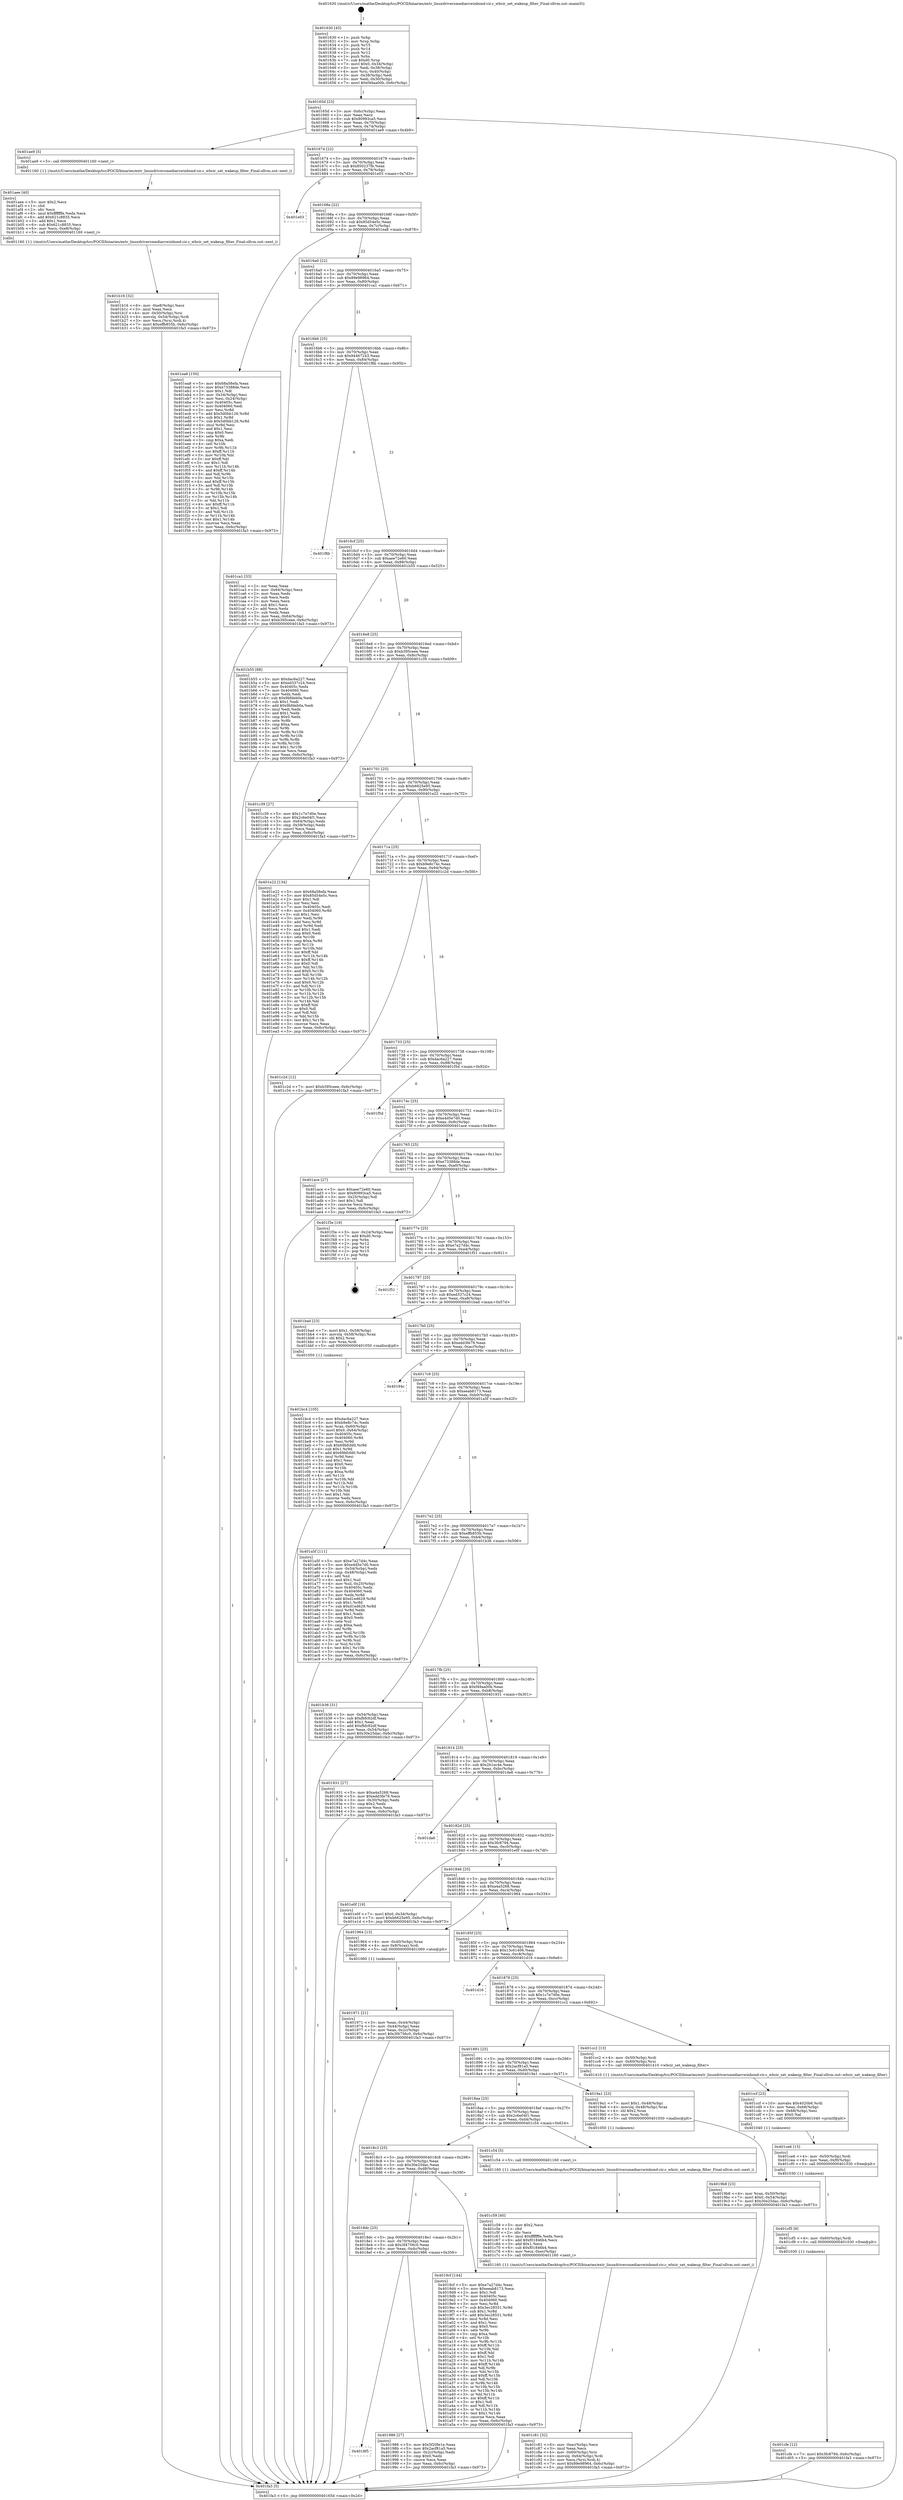 digraph "0x401630" {
  label = "0x401630 (/mnt/c/Users/mathe/Desktop/tcc/POCII/binaries/extr_linuxdriversmediarcwinbond-cir.c_wbcir_set_wakeup_filter_Final-ollvm.out::main(0))"
  labelloc = "t"
  node[shape=record]

  Entry [label="",width=0.3,height=0.3,shape=circle,fillcolor=black,style=filled]
  "0x40165d" [label="{
     0x40165d [23]\l
     | [instrs]\l
     &nbsp;&nbsp;0x40165d \<+3\>: mov -0x6c(%rbp),%eax\l
     &nbsp;&nbsp;0x401660 \<+2\>: mov %eax,%ecx\l
     &nbsp;&nbsp;0x401662 \<+6\>: sub $0x80993ca5,%ecx\l
     &nbsp;&nbsp;0x401668 \<+3\>: mov %eax,-0x70(%rbp)\l
     &nbsp;&nbsp;0x40166b \<+3\>: mov %ecx,-0x74(%rbp)\l
     &nbsp;&nbsp;0x40166e \<+6\>: je 0000000000401ae9 \<main+0x4b9\>\l
  }"]
  "0x401ae9" [label="{
     0x401ae9 [5]\l
     | [instrs]\l
     &nbsp;&nbsp;0x401ae9 \<+5\>: call 0000000000401160 \<next_i\>\l
     | [calls]\l
     &nbsp;&nbsp;0x401160 \{1\} (/mnt/c/Users/mathe/Desktop/tcc/POCII/binaries/extr_linuxdriversmediarcwinbond-cir.c_wbcir_set_wakeup_filter_Final-ollvm.out::next_i)\l
  }"]
  "0x401674" [label="{
     0x401674 [22]\l
     | [instrs]\l
     &nbsp;&nbsp;0x401674 \<+5\>: jmp 0000000000401679 \<main+0x49\>\l
     &nbsp;&nbsp;0x401679 \<+3\>: mov -0x70(%rbp),%eax\l
     &nbsp;&nbsp;0x40167c \<+5\>: sub $0x850237fb,%eax\l
     &nbsp;&nbsp;0x401681 \<+3\>: mov %eax,-0x78(%rbp)\l
     &nbsp;&nbsp;0x401684 \<+6\>: je 0000000000401e03 \<main+0x7d3\>\l
  }"]
  Exit [label="",width=0.3,height=0.3,shape=circle,fillcolor=black,style=filled,peripheries=2]
  "0x401e03" [label="{
     0x401e03\l
  }", style=dashed]
  "0x40168a" [label="{
     0x40168a [22]\l
     | [instrs]\l
     &nbsp;&nbsp;0x40168a \<+5\>: jmp 000000000040168f \<main+0x5f\>\l
     &nbsp;&nbsp;0x40168f \<+3\>: mov -0x70(%rbp),%eax\l
     &nbsp;&nbsp;0x401692 \<+5\>: sub $0x85d54e5c,%eax\l
     &nbsp;&nbsp;0x401697 \<+3\>: mov %eax,-0x7c(%rbp)\l
     &nbsp;&nbsp;0x40169a \<+6\>: je 0000000000401ea8 \<main+0x878\>\l
  }"]
  "0x401cfe" [label="{
     0x401cfe [12]\l
     | [instrs]\l
     &nbsp;&nbsp;0x401cfe \<+7\>: movl $0x3fc8794,-0x6c(%rbp)\l
     &nbsp;&nbsp;0x401d05 \<+5\>: jmp 0000000000401fa3 \<main+0x973\>\l
  }"]
  "0x401ea8" [label="{
     0x401ea8 [150]\l
     | [instrs]\l
     &nbsp;&nbsp;0x401ea8 \<+5\>: mov $0x68a58efa,%eax\l
     &nbsp;&nbsp;0x401ead \<+5\>: mov $0xe73388de,%ecx\l
     &nbsp;&nbsp;0x401eb2 \<+2\>: mov $0x1,%dl\l
     &nbsp;&nbsp;0x401eb4 \<+3\>: mov -0x34(%rbp),%esi\l
     &nbsp;&nbsp;0x401eb7 \<+3\>: mov %esi,-0x24(%rbp)\l
     &nbsp;&nbsp;0x401eba \<+7\>: mov 0x40405c,%esi\l
     &nbsp;&nbsp;0x401ec1 \<+7\>: mov 0x404060,%edi\l
     &nbsp;&nbsp;0x401ec8 \<+3\>: mov %esi,%r8d\l
     &nbsp;&nbsp;0x401ecb \<+7\>: add $0x5d0bb126,%r8d\l
     &nbsp;&nbsp;0x401ed2 \<+4\>: sub $0x1,%r8d\l
     &nbsp;&nbsp;0x401ed6 \<+7\>: sub $0x5d0bb126,%r8d\l
     &nbsp;&nbsp;0x401edd \<+4\>: imul %r8d,%esi\l
     &nbsp;&nbsp;0x401ee1 \<+3\>: and $0x1,%esi\l
     &nbsp;&nbsp;0x401ee4 \<+3\>: cmp $0x0,%esi\l
     &nbsp;&nbsp;0x401ee7 \<+4\>: sete %r9b\l
     &nbsp;&nbsp;0x401eeb \<+3\>: cmp $0xa,%edi\l
     &nbsp;&nbsp;0x401eee \<+4\>: setl %r10b\l
     &nbsp;&nbsp;0x401ef2 \<+3\>: mov %r9b,%r11b\l
     &nbsp;&nbsp;0x401ef5 \<+4\>: xor $0xff,%r11b\l
     &nbsp;&nbsp;0x401ef9 \<+3\>: mov %r10b,%bl\l
     &nbsp;&nbsp;0x401efc \<+3\>: xor $0xff,%bl\l
     &nbsp;&nbsp;0x401eff \<+3\>: xor $0x1,%dl\l
     &nbsp;&nbsp;0x401f02 \<+3\>: mov %r11b,%r14b\l
     &nbsp;&nbsp;0x401f05 \<+4\>: and $0xff,%r14b\l
     &nbsp;&nbsp;0x401f09 \<+3\>: and %dl,%r9b\l
     &nbsp;&nbsp;0x401f0c \<+3\>: mov %bl,%r15b\l
     &nbsp;&nbsp;0x401f0f \<+4\>: and $0xff,%r15b\l
     &nbsp;&nbsp;0x401f13 \<+3\>: and %dl,%r10b\l
     &nbsp;&nbsp;0x401f16 \<+3\>: or %r9b,%r14b\l
     &nbsp;&nbsp;0x401f19 \<+3\>: or %r10b,%r15b\l
     &nbsp;&nbsp;0x401f1c \<+3\>: xor %r15b,%r14b\l
     &nbsp;&nbsp;0x401f1f \<+3\>: or %bl,%r11b\l
     &nbsp;&nbsp;0x401f22 \<+4\>: xor $0xff,%r11b\l
     &nbsp;&nbsp;0x401f26 \<+3\>: or $0x1,%dl\l
     &nbsp;&nbsp;0x401f29 \<+3\>: and %dl,%r11b\l
     &nbsp;&nbsp;0x401f2c \<+3\>: or %r11b,%r14b\l
     &nbsp;&nbsp;0x401f2f \<+4\>: test $0x1,%r14b\l
     &nbsp;&nbsp;0x401f33 \<+3\>: cmovne %ecx,%eax\l
     &nbsp;&nbsp;0x401f36 \<+3\>: mov %eax,-0x6c(%rbp)\l
     &nbsp;&nbsp;0x401f39 \<+5\>: jmp 0000000000401fa3 \<main+0x973\>\l
  }"]
  "0x4016a0" [label="{
     0x4016a0 [22]\l
     | [instrs]\l
     &nbsp;&nbsp;0x4016a0 \<+5\>: jmp 00000000004016a5 \<main+0x75\>\l
     &nbsp;&nbsp;0x4016a5 \<+3\>: mov -0x70(%rbp),%eax\l
     &nbsp;&nbsp;0x4016a8 \<+5\>: sub $0x89e98964,%eax\l
     &nbsp;&nbsp;0x4016ad \<+3\>: mov %eax,-0x80(%rbp)\l
     &nbsp;&nbsp;0x4016b0 \<+6\>: je 0000000000401ca1 \<main+0x671\>\l
  }"]
  "0x401cf5" [label="{
     0x401cf5 [9]\l
     | [instrs]\l
     &nbsp;&nbsp;0x401cf5 \<+4\>: mov -0x60(%rbp),%rdi\l
     &nbsp;&nbsp;0x401cf9 \<+5\>: call 0000000000401030 \<free@plt\>\l
     | [calls]\l
     &nbsp;&nbsp;0x401030 \{1\} (unknown)\l
  }"]
  "0x401ca1" [label="{
     0x401ca1 [33]\l
     | [instrs]\l
     &nbsp;&nbsp;0x401ca1 \<+2\>: xor %eax,%eax\l
     &nbsp;&nbsp;0x401ca3 \<+3\>: mov -0x64(%rbp),%ecx\l
     &nbsp;&nbsp;0x401ca6 \<+2\>: mov %eax,%edx\l
     &nbsp;&nbsp;0x401ca8 \<+2\>: sub %ecx,%edx\l
     &nbsp;&nbsp;0x401caa \<+2\>: mov %eax,%ecx\l
     &nbsp;&nbsp;0x401cac \<+3\>: sub $0x1,%ecx\l
     &nbsp;&nbsp;0x401caf \<+2\>: add %ecx,%edx\l
     &nbsp;&nbsp;0x401cb1 \<+2\>: sub %edx,%eax\l
     &nbsp;&nbsp;0x401cb3 \<+3\>: mov %eax,-0x64(%rbp)\l
     &nbsp;&nbsp;0x401cb6 \<+7\>: movl $0xb395ceee,-0x6c(%rbp)\l
     &nbsp;&nbsp;0x401cbd \<+5\>: jmp 0000000000401fa3 \<main+0x973\>\l
  }"]
  "0x4016b6" [label="{
     0x4016b6 [25]\l
     | [instrs]\l
     &nbsp;&nbsp;0x4016b6 \<+5\>: jmp 00000000004016bb \<main+0x8b\>\l
     &nbsp;&nbsp;0x4016bb \<+3\>: mov -0x70(%rbp),%eax\l
     &nbsp;&nbsp;0x4016be \<+5\>: sub $0x94467243,%eax\l
     &nbsp;&nbsp;0x4016c3 \<+6\>: mov %eax,-0x84(%rbp)\l
     &nbsp;&nbsp;0x4016c9 \<+6\>: je 0000000000401f8b \<main+0x95b\>\l
  }"]
  "0x401ce6" [label="{
     0x401ce6 [15]\l
     | [instrs]\l
     &nbsp;&nbsp;0x401ce6 \<+4\>: mov -0x50(%rbp),%rdi\l
     &nbsp;&nbsp;0x401cea \<+6\>: mov %eax,-0xf0(%rbp)\l
     &nbsp;&nbsp;0x401cf0 \<+5\>: call 0000000000401030 \<free@plt\>\l
     | [calls]\l
     &nbsp;&nbsp;0x401030 \{1\} (unknown)\l
  }"]
  "0x401f8b" [label="{
     0x401f8b\l
  }", style=dashed]
  "0x4016cf" [label="{
     0x4016cf [25]\l
     | [instrs]\l
     &nbsp;&nbsp;0x4016cf \<+5\>: jmp 00000000004016d4 \<main+0xa4\>\l
     &nbsp;&nbsp;0x4016d4 \<+3\>: mov -0x70(%rbp),%eax\l
     &nbsp;&nbsp;0x4016d7 \<+5\>: sub $0xaee72e60,%eax\l
     &nbsp;&nbsp;0x4016dc \<+6\>: mov %eax,-0x88(%rbp)\l
     &nbsp;&nbsp;0x4016e2 \<+6\>: je 0000000000401b55 \<main+0x525\>\l
  }"]
  "0x401ccf" [label="{
     0x401ccf [23]\l
     | [instrs]\l
     &nbsp;&nbsp;0x401ccf \<+10\>: movabs $0x4020b6,%rdi\l
     &nbsp;&nbsp;0x401cd9 \<+3\>: mov %eax,-0x68(%rbp)\l
     &nbsp;&nbsp;0x401cdc \<+3\>: mov -0x68(%rbp),%esi\l
     &nbsp;&nbsp;0x401cdf \<+2\>: mov $0x0,%al\l
     &nbsp;&nbsp;0x401ce1 \<+5\>: call 0000000000401040 \<printf@plt\>\l
     | [calls]\l
     &nbsp;&nbsp;0x401040 \{1\} (unknown)\l
  }"]
  "0x401b55" [label="{
     0x401b55 [88]\l
     | [instrs]\l
     &nbsp;&nbsp;0x401b55 \<+5\>: mov $0xdac6a227,%eax\l
     &nbsp;&nbsp;0x401b5a \<+5\>: mov $0xed337c24,%ecx\l
     &nbsp;&nbsp;0x401b5f \<+7\>: mov 0x40405c,%edx\l
     &nbsp;&nbsp;0x401b66 \<+7\>: mov 0x404060,%esi\l
     &nbsp;&nbsp;0x401b6d \<+2\>: mov %edx,%edi\l
     &nbsp;&nbsp;0x401b6f \<+6\>: sub $0x9bfdeb0a,%edi\l
     &nbsp;&nbsp;0x401b75 \<+3\>: sub $0x1,%edi\l
     &nbsp;&nbsp;0x401b78 \<+6\>: add $0x9bfdeb0a,%edi\l
     &nbsp;&nbsp;0x401b7e \<+3\>: imul %edi,%edx\l
     &nbsp;&nbsp;0x401b81 \<+3\>: and $0x1,%edx\l
     &nbsp;&nbsp;0x401b84 \<+3\>: cmp $0x0,%edx\l
     &nbsp;&nbsp;0x401b87 \<+4\>: sete %r8b\l
     &nbsp;&nbsp;0x401b8b \<+3\>: cmp $0xa,%esi\l
     &nbsp;&nbsp;0x401b8e \<+4\>: setl %r9b\l
     &nbsp;&nbsp;0x401b92 \<+3\>: mov %r8b,%r10b\l
     &nbsp;&nbsp;0x401b95 \<+3\>: and %r9b,%r10b\l
     &nbsp;&nbsp;0x401b98 \<+3\>: xor %r9b,%r8b\l
     &nbsp;&nbsp;0x401b9b \<+3\>: or %r8b,%r10b\l
     &nbsp;&nbsp;0x401b9e \<+4\>: test $0x1,%r10b\l
     &nbsp;&nbsp;0x401ba2 \<+3\>: cmovne %ecx,%eax\l
     &nbsp;&nbsp;0x401ba5 \<+3\>: mov %eax,-0x6c(%rbp)\l
     &nbsp;&nbsp;0x401ba8 \<+5\>: jmp 0000000000401fa3 \<main+0x973\>\l
  }"]
  "0x4016e8" [label="{
     0x4016e8 [25]\l
     | [instrs]\l
     &nbsp;&nbsp;0x4016e8 \<+5\>: jmp 00000000004016ed \<main+0xbd\>\l
     &nbsp;&nbsp;0x4016ed \<+3\>: mov -0x70(%rbp),%eax\l
     &nbsp;&nbsp;0x4016f0 \<+5\>: sub $0xb395ceee,%eax\l
     &nbsp;&nbsp;0x4016f5 \<+6\>: mov %eax,-0x8c(%rbp)\l
     &nbsp;&nbsp;0x4016fb \<+6\>: je 0000000000401c39 \<main+0x609\>\l
  }"]
  "0x401c81" [label="{
     0x401c81 [32]\l
     | [instrs]\l
     &nbsp;&nbsp;0x401c81 \<+6\>: mov -0xec(%rbp),%ecx\l
     &nbsp;&nbsp;0x401c87 \<+3\>: imul %eax,%ecx\l
     &nbsp;&nbsp;0x401c8a \<+4\>: mov -0x60(%rbp),%rsi\l
     &nbsp;&nbsp;0x401c8e \<+4\>: movslq -0x64(%rbp),%rdi\l
     &nbsp;&nbsp;0x401c92 \<+3\>: mov %ecx,(%rsi,%rdi,4)\l
     &nbsp;&nbsp;0x401c95 \<+7\>: movl $0x89e98964,-0x6c(%rbp)\l
     &nbsp;&nbsp;0x401c9c \<+5\>: jmp 0000000000401fa3 \<main+0x973\>\l
  }"]
  "0x401c39" [label="{
     0x401c39 [27]\l
     | [instrs]\l
     &nbsp;&nbsp;0x401c39 \<+5\>: mov $0x1c7e7d0e,%eax\l
     &nbsp;&nbsp;0x401c3e \<+5\>: mov $0x2c6e04f1,%ecx\l
     &nbsp;&nbsp;0x401c43 \<+3\>: mov -0x64(%rbp),%edx\l
     &nbsp;&nbsp;0x401c46 \<+3\>: cmp -0x58(%rbp),%edx\l
     &nbsp;&nbsp;0x401c49 \<+3\>: cmovl %ecx,%eax\l
     &nbsp;&nbsp;0x401c4c \<+3\>: mov %eax,-0x6c(%rbp)\l
     &nbsp;&nbsp;0x401c4f \<+5\>: jmp 0000000000401fa3 \<main+0x973\>\l
  }"]
  "0x401701" [label="{
     0x401701 [25]\l
     | [instrs]\l
     &nbsp;&nbsp;0x401701 \<+5\>: jmp 0000000000401706 \<main+0xd6\>\l
     &nbsp;&nbsp;0x401706 \<+3\>: mov -0x70(%rbp),%eax\l
     &nbsp;&nbsp;0x401709 \<+5\>: sub $0xb6625e95,%eax\l
     &nbsp;&nbsp;0x40170e \<+6\>: mov %eax,-0x90(%rbp)\l
     &nbsp;&nbsp;0x401714 \<+6\>: je 0000000000401e22 \<main+0x7f2\>\l
  }"]
  "0x401c59" [label="{
     0x401c59 [40]\l
     | [instrs]\l
     &nbsp;&nbsp;0x401c59 \<+5\>: mov $0x2,%ecx\l
     &nbsp;&nbsp;0x401c5e \<+1\>: cltd\l
     &nbsp;&nbsp;0x401c5f \<+2\>: idiv %ecx\l
     &nbsp;&nbsp;0x401c61 \<+6\>: imul $0xfffffffe,%edx,%ecx\l
     &nbsp;&nbsp;0x401c67 \<+6\>: add $0xf01846b4,%ecx\l
     &nbsp;&nbsp;0x401c6d \<+3\>: add $0x1,%ecx\l
     &nbsp;&nbsp;0x401c70 \<+6\>: sub $0xf01846b4,%ecx\l
     &nbsp;&nbsp;0x401c76 \<+6\>: mov %ecx,-0xec(%rbp)\l
     &nbsp;&nbsp;0x401c7c \<+5\>: call 0000000000401160 \<next_i\>\l
     | [calls]\l
     &nbsp;&nbsp;0x401160 \{1\} (/mnt/c/Users/mathe/Desktop/tcc/POCII/binaries/extr_linuxdriversmediarcwinbond-cir.c_wbcir_set_wakeup_filter_Final-ollvm.out::next_i)\l
  }"]
  "0x401e22" [label="{
     0x401e22 [134]\l
     | [instrs]\l
     &nbsp;&nbsp;0x401e22 \<+5\>: mov $0x68a58efa,%eax\l
     &nbsp;&nbsp;0x401e27 \<+5\>: mov $0x85d54e5c,%ecx\l
     &nbsp;&nbsp;0x401e2c \<+2\>: mov $0x1,%dl\l
     &nbsp;&nbsp;0x401e2e \<+2\>: xor %esi,%esi\l
     &nbsp;&nbsp;0x401e30 \<+7\>: mov 0x40405c,%edi\l
     &nbsp;&nbsp;0x401e37 \<+8\>: mov 0x404060,%r8d\l
     &nbsp;&nbsp;0x401e3f \<+3\>: sub $0x1,%esi\l
     &nbsp;&nbsp;0x401e42 \<+3\>: mov %edi,%r9d\l
     &nbsp;&nbsp;0x401e45 \<+3\>: add %esi,%r9d\l
     &nbsp;&nbsp;0x401e48 \<+4\>: imul %r9d,%edi\l
     &nbsp;&nbsp;0x401e4c \<+3\>: and $0x1,%edi\l
     &nbsp;&nbsp;0x401e4f \<+3\>: cmp $0x0,%edi\l
     &nbsp;&nbsp;0x401e52 \<+4\>: sete %r10b\l
     &nbsp;&nbsp;0x401e56 \<+4\>: cmp $0xa,%r8d\l
     &nbsp;&nbsp;0x401e5a \<+4\>: setl %r11b\l
     &nbsp;&nbsp;0x401e5e \<+3\>: mov %r10b,%bl\l
     &nbsp;&nbsp;0x401e61 \<+3\>: xor $0xff,%bl\l
     &nbsp;&nbsp;0x401e64 \<+3\>: mov %r11b,%r14b\l
     &nbsp;&nbsp;0x401e67 \<+4\>: xor $0xff,%r14b\l
     &nbsp;&nbsp;0x401e6b \<+3\>: xor $0x0,%dl\l
     &nbsp;&nbsp;0x401e6e \<+3\>: mov %bl,%r15b\l
     &nbsp;&nbsp;0x401e71 \<+4\>: and $0x0,%r15b\l
     &nbsp;&nbsp;0x401e75 \<+3\>: and %dl,%r10b\l
     &nbsp;&nbsp;0x401e78 \<+3\>: mov %r14b,%r12b\l
     &nbsp;&nbsp;0x401e7b \<+4\>: and $0x0,%r12b\l
     &nbsp;&nbsp;0x401e7f \<+3\>: and %dl,%r11b\l
     &nbsp;&nbsp;0x401e82 \<+3\>: or %r10b,%r15b\l
     &nbsp;&nbsp;0x401e85 \<+3\>: or %r11b,%r12b\l
     &nbsp;&nbsp;0x401e88 \<+3\>: xor %r12b,%r15b\l
     &nbsp;&nbsp;0x401e8b \<+3\>: or %r14b,%bl\l
     &nbsp;&nbsp;0x401e8e \<+3\>: xor $0xff,%bl\l
     &nbsp;&nbsp;0x401e91 \<+3\>: or $0x0,%dl\l
     &nbsp;&nbsp;0x401e94 \<+2\>: and %dl,%bl\l
     &nbsp;&nbsp;0x401e96 \<+3\>: or %bl,%r15b\l
     &nbsp;&nbsp;0x401e99 \<+4\>: test $0x1,%r15b\l
     &nbsp;&nbsp;0x401e9d \<+3\>: cmovne %ecx,%eax\l
     &nbsp;&nbsp;0x401ea0 \<+3\>: mov %eax,-0x6c(%rbp)\l
     &nbsp;&nbsp;0x401ea3 \<+5\>: jmp 0000000000401fa3 \<main+0x973\>\l
  }"]
  "0x40171a" [label="{
     0x40171a [25]\l
     | [instrs]\l
     &nbsp;&nbsp;0x40171a \<+5\>: jmp 000000000040171f \<main+0xef\>\l
     &nbsp;&nbsp;0x40171f \<+3\>: mov -0x70(%rbp),%eax\l
     &nbsp;&nbsp;0x401722 \<+5\>: sub $0xb9e8c74c,%eax\l
     &nbsp;&nbsp;0x401727 \<+6\>: mov %eax,-0x94(%rbp)\l
     &nbsp;&nbsp;0x40172d \<+6\>: je 0000000000401c2d \<main+0x5fd\>\l
  }"]
  "0x401bc4" [label="{
     0x401bc4 [105]\l
     | [instrs]\l
     &nbsp;&nbsp;0x401bc4 \<+5\>: mov $0xdac6a227,%ecx\l
     &nbsp;&nbsp;0x401bc9 \<+5\>: mov $0xb9e8c74c,%edx\l
     &nbsp;&nbsp;0x401bce \<+4\>: mov %rax,-0x60(%rbp)\l
     &nbsp;&nbsp;0x401bd2 \<+7\>: movl $0x0,-0x64(%rbp)\l
     &nbsp;&nbsp;0x401bd9 \<+7\>: mov 0x40405c,%esi\l
     &nbsp;&nbsp;0x401be0 \<+8\>: mov 0x404060,%r8d\l
     &nbsp;&nbsp;0x401be8 \<+3\>: mov %esi,%r9d\l
     &nbsp;&nbsp;0x401beb \<+7\>: sub $0x69bfcfd0,%r9d\l
     &nbsp;&nbsp;0x401bf2 \<+4\>: sub $0x1,%r9d\l
     &nbsp;&nbsp;0x401bf6 \<+7\>: add $0x69bfcfd0,%r9d\l
     &nbsp;&nbsp;0x401bfd \<+4\>: imul %r9d,%esi\l
     &nbsp;&nbsp;0x401c01 \<+3\>: and $0x1,%esi\l
     &nbsp;&nbsp;0x401c04 \<+3\>: cmp $0x0,%esi\l
     &nbsp;&nbsp;0x401c07 \<+4\>: sete %r10b\l
     &nbsp;&nbsp;0x401c0b \<+4\>: cmp $0xa,%r8d\l
     &nbsp;&nbsp;0x401c0f \<+4\>: setl %r11b\l
     &nbsp;&nbsp;0x401c13 \<+3\>: mov %r10b,%bl\l
     &nbsp;&nbsp;0x401c16 \<+3\>: and %r11b,%bl\l
     &nbsp;&nbsp;0x401c19 \<+3\>: xor %r11b,%r10b\l
     &nbsp;&nbsp;0x401c1c \<+3\>: or %r10b,%bl\l
     &nbsp;&nbsp;0x401c1f \<+3\>: test $0x1,%bl\l
     &nbsp;&nbsp;0x401c22 \<+3\>: cmovne %edx,%ecx\l
     &nbsp;&nbsp;0x401c25 \<+3\>: mov %ecx,-0x6c(%rbp)\l
     &nbsp;&nbsp;0x401c28 \<+5\>: jmp 0000000000401fa3 \<main+0x973\>\l
  }"]
  "0x401c2d" [label="{
     0x401c2d [12]\l
     | [instrs]\l
     &nbsp;&nbsp;0x401c2d \<+7\>: movl $0xb395ceee,-0x6c(%rbp)\l
     &nbsp;&nbsp;0x401c34 \<+5\>: jmp 0000000000401fa3 \<main+0x973\>\l
  }"]
  "0x401733" [label="{
     0x401733 [25]\l
     | [instrs]\l
     &nbsp;&nbsp;0x401733 \<+5\>: jmp 0000000000401738 \<main+0x108\>\l
     &nbsp;&nbsp;0x401738 \<+3\>: mov -0x70(%rbp),%eax\l
     &nbsp;&nbsp;0x40173b \<+5\>: sub $0xdac6a227,%eax\l
     &nbsp;&nbsp;0x401740 \<+6\>: mov %eax,-0x98(%rbp)\l
     &nbsp;&nbsp;0x401746 \<+6\>: je 0000000000401f5d \<main+0x92d\>\l
  }"]
  "0x401b16" [label="{
     0x401b16 [32]\l
     | [instrs]\l
     &nbsp;&nbsp;0x401b16 \<+6\>: mov -0xe8(%rbp),%ecx\l
     &nbsp;&nbsp;0x401b1c \<+3\>: imul %eax,%ecx\l
     &nbsp;&nbsp;0x401b1f \<+4\>: mov -0x50(%rbp),%rsi\l
     &nbsp;&nbsp;0x401b23 \<+4\>: movslq -0x54(%rbp),%rdi\l
     &nbsp;&nbsp;0x401b27 \<+3\>: mov %ecx,(%rsi,%rdi,4)\l
     &nbsp;&nbsp;0x401b2a \<+7\>: movl $0xeffb855b,-0x6c(%rbp)\l
     &nbsp;&nbsp;0x401b31 \<+5\>: jmp 0000000000401fa3 \<main+0x973\>\l
  }"]
  "0x401f5d" [label="{
     0x401f5d\l
  }", style=dashed]
  "0x40174c" [label="{
     0x40174c [25]\l
     | [instrs]\l
     &nbsp;&nbsp;0x40174c \<+5\>: jmp 0000000000401751 \<main+0x121\>\l
     &nbsp;&nbsp;0x401751 \<+3\>: mov -0x70(%rbp),%eax\l
     &nbsp;&nbsp;0x401754 \<+5\>: sub $0xe4d5e7d0,%eax\l
     &nbsp;&nbsp;0x401759 \<+6\>: mov %eax,-0x9c(%rbp)\l
     &nbsp;&nbsp;0x40175f \<+6\>: je 0000000000401ace \<main+0x49e\>\l
  }"]
  "0x401aee" [label="{
     0x401aee [40]\l
     | [instrs]\l
     &nbsp;&nbsp;0x401aee \<+5\>: mov $0x2,%ecx\l
     &nbsp;&nbsp;0x401af3 \<+1\>: cltd\l
     &nbsp;&nbsp;0x401af4 \<+2\>: idiv %ecx\l
     &nbsp;&nbsp;0x401af6 \<+6\>: imul $0xfffffffe,%edx,%ecx\l
     &nbsp;&nbsp;0x401afc \<+6\>: add $0x621c8835,%ecx\l
     &nbsp;&nbsp;0x401b02 \<+3\>: add $0x1,%ecx\l
     &nbsp;&nbsp;0x401b05 \<+6\>: sub $0x621c8835,%ecx\l
     &nbsp;&nbsp;0x401b0b \<+6\>: mov %ecx,-0xe8(%rbp)\l
     &nbsp;&nbsp;0x401b11 \<+5\>: call 0000000000401160 \<next_i\>\l
     | [calls]\l
     &nbsp;&nbsp;0x401160 \{1\} (/mnt/c/Users/mathe/Desktop/tcc/POCII/binaries/extr_linuxdriversmediarcwinbond-cir.c_wbcir_set_wakeup_filter_Final-ollvm.out::next_i)\l
  }"]
  "0x401ace" [label="{
     0x401ace [27]\l
     | [instrs]\l
     &nbsp;&nbsp;0x401ace \<+5\>: mov $0xaee72e60,%eax\l
     &nbsp;&nbsp;0x401ad3 \<+5\>: mov $0x80993ca5,%ecx\l
     &nbsp;&nbsp;0x401ad8 \<+3\>: mov -0x25(%rbp),%dl\l
     &nbsp;&nbsp;0x401adb \<+3\>: test $0x1,%dl\l
     &nbsp;&nbsp;0x401ade \<+3\>: cmovne %ecx,%eax\l
     &nbsp;&nbsp;0x401ae1 \<+3\>: mov %eax,-0x6c(%rbp)\l
     &nbsp;&nbsp;0x401ae4 \<+5\>: jmp 0000000000401fa3 \<main+0x973\>\l
  }"]
  "0x401765" [label="{
     0x401765 [25]\l
     | [instrs]\l
     &nbsp;&nbsp;0x401765 \<+5\>: jmp 000000000040176a \<main+0x13a\>\l
     &nbsp;&nbsp;0x40176a \<+3\>: mov -0x70(%rbp),%eax\l
     &nbsp;&nbsp;0x40176d \<+5\>: sub $0xe73388de,%eax\l
     &nbsp;&nbsp;0x401772 \<+6\>: mov %eax,-0xa0(%rbp)\l
     &nbsp;&nbsp;0x401778 \<+6\>: je 0000000000401f3e \<main+0x90e\>\l
  }"]
  "0x4019b8" [label="{
     0x4019b8 [23]\l
     | [instrs]\l
     &nbsp;&nbsp;0x4019b8 \<+4\>: mov %rax,-0x50(%rbp)\l
     &nbsp;&nbsp;0x4019bc \<+7\>: movl $0x0,-0x54(%rbp)\l
     &nbsp;&nbsp;0x4019c3 \<+7\>: movl $0x30e25dac,-0x6c(%rbp)\l
     &nbsp;&nbsp;0x4019ca \<+5\>: jmp 0000000000401fa3 \<main+0x973\>\l
  }"]
  "0x401f3e" [label="{
     0x401f3e [19]\l
     | [instrs]\l
     &nbsp;&nbsp;0x401f3e \<+3\>: mov -0x24(%rbp),%eax\l
     &nbsp;&nbsp;0x401f41 \<+7\>: add $0xd0,%rsp\l
     &nbsp;&nbsp;0x401f48 \<+1\>: pop %rbx\l
     &nbsp;&nbsp;0x401f49 \<+2\>: pop %r12\l
     &nbsp;&nbsp;0x401f4b \<+2\>: pop %r14\l
     &nbsp;&nbsp;0x401f4d \<+2\>: pop %r15\l
     &nbsp;&nbsp;0x401f4f \<+1\>: pop %rbp\l
     &nbsp;&nbsp;0x401f50 \<+1\>: ret\l
  }"]
  "0x40177e" [label="{
     0x40177e [25]\l
     | [instrs]\l
     &nbsp;&nbsp;0x40177e \<+5\>: jmp 0000000000401783 \<main+0x153\>\l
     &nbsp;&nbsp;0x401783 \<+3\>: mov -0x70(%rbp),%eax\l
     &nbsp;&nbsp;0x401786 \<+5\>: sub $0xe7a27d4c,%eax\l
     &nbsp;&nbsp;0x40178b \<+6\>: mov %eax,-0xa4(%rbp)\l
     &nbsp;&nbsp;0x401791 \<+6\>: je 0000000000401f51 \<main+0x921\>\l
  }"]
  "0x4018f5" [label="{
     0x4018f5\l
  }", style=dashed]
  "0x401f51" [label="{
     0x401f51\l
  }", style=dashed]
  "0x401797" [label="{
     0x401797 [25]\l
     | [instrs]\l
     &nbsp;&nbsp;0x401797 \<+5\>: jmp 000000000040179c \<main+0x16c\>\l
     &nbsp;&nbsp;0x40179c \<+3\>: mov -0x70(%rbp),%eax\l
     &nbsp;&nbsp;0x40179f \<+5\>: sub $0xed337c24,%eax\l
     &nbsp;&nbsp;0x4017a4 \<+6\>: mov %eax,-0xa8(%rbp)\l
     &nbsp;&nbsp;0x4017aa \<+6\>: je 0000000000401bad \<main+0x57d\>\l
  }"]
  "0x401986" [label="{
     0x401986 [27]\l
     | [instrs]\l
     &nbsp;&nbsp;0x401986 \<+5\>: mov $0x5f20fe1e,%eax\l
     &nbsp;&nbsp;0x40198b \<+5\>: mov $0x2acf81a5,%ecx\l
     &nbsp;&nbsp;0x401990 \<+3\>: mov -0x2c(%rbp),%edx\l
     &nbsp;&nbsp;0x401993 \<+3\>: cmp $0x0,%edx\l
     &nbsp;&nbsp;0x401996 \<+3\>: cmove %ecx,%eax\l
     &nbsp;&nbsp;0x401999 \<+3\>: mov %eax,-0x6c(%rbp)\l
     &nbsp;&nbsp;0x40199c \<+5\>: jmp 0000000000401fa3 \<main+0x973\>\l
  }"]
  "0x401bad" [label="{
     0x401bad [23]\l
     | [instrs]\l
     &nbsp;&nbsp;0x401bad \<+7\>: movl $0x1,-0x58(%rbp)\l
     &nbsp;&nbsp;0x401bb4 \<+4\>: movslq -0x58(%rbp),%rax\l
     &nbsp;&nbsp;0x401bb8 \<+4\>: shl $0x2,%rax\l
     &nbsp;&nbsp;0x401bbc \<+3\>: mov %rax,%rdi\l
     &nbsp;&nbsp;0x401bbf \<+5\>: call 0000000000401050 \<malloc@plt\>\l
     | [calls]\l
     &nbsp;&nbsp;0x401050 \{1\} (unknown)\l
  }"]
  "0x4017b0" [label="{
     0x4017b0 [25]\l
     | [instrs]\l
     &nbsp;&nbsp;0x4017b0 \<+5\>: jmp 00000000004017b5 \<main+0x185\>\l
     &nbsp;&nbsp;0x4017b5 \<+3\>: mov -0x70(%rbp),%eax\l
     &nbsp;&nbsp;0x4017b8 \<+5\>: sub $0xedd3fe79,%eax\l
     &nbsp;&nbsp;0x4017bd \<+6\>: mov %eax,-0xac(%rbp)\l
     &nbsp;&nbsp;0x4017c3 \<+6\>: je 000000000040194c \<main+0x31c\>\l
  }"]
  "0x4018dc" [label="{
     0x4018dc [25]\l
     | [instrs]\l
     &nbsp;&nbsp;0x4018dc \<+5\>: jmp 00000000004018e1 \<main+0x2b1\>\l
     &nbsp;&nbsp;0x4018e1 \<+3\>: mov -0x70(%rbp),%eax\l
     &nbsp;&nbsp;0x4018e4 \<+5\>: sub $0x3f4756c0,%eax\l
     &nbsp;&nbsp;0x4018e9 \<+6\>: mov %eax,-0xdc(%rbp)\l
     &nbsp;&nbsp;0x4018ef \<+6\>: je 0000000000401986 \<main+0x356\>\l
  }"]
  "0x40194c" [label="{
     0x40194c\l
  }", style=dashed]
  "0x4017c9" [label="{
     0x4017c9 [25]\l
     | [instrs]\l
     &nbsp;&nbsp;0x4017c9 \<+5\>: jmp 00000000004017ce \<main+0x19e\>\l
     &nbsp;&nbsp;0x4017ce \<+3\>: mov -0x70(%rbp),%eax\l
     &nbsp;&nbsp;0x4017d1 \<+5\>: sub $0xeeab8173,%eax\l
     &nbsp;&nbsp;0x4017d6 \<+6\>: mov %eax,-0xb0(%rbp)\l
     &nbsp;&nbsp;0x4017dc \<+6\>: je 0000000000401a5f \<main+0x42f\>\l
  }"]
  "0x4019cf" [label="{
     0x4019cf [144]\l
     | [instrs]\l
     &nbsp;&nbsp;0x4019cf \<+5\>: mov $0xe7a27d4c,%eax\l
     &nbsp;&nbsp;0x4019d4 \<+5\>: mov $0xeeab8173,%ecx\l
     &nbsp;&nbsp;0x4019d9 \<+2\>: mov $0x1,%dl\l
     &nbsp;&nbsp;0x4019db \<+7\>: mov 0x40405c,%esi\l
     &nbsp;&nbsp;0x4019e2 \<+7\>: mov 0x404060,%edi\l
     &nbsp;&nbsp;0x4019e9 \<+3\>: mov %esi,%r8d\l
     &nbsp;&nbsp;0x4019ec \<+7\>: sub $0x3ec28551,%r8d\l
     &nbsp;&nbsp;0x4019f3 \<+4\>: sub $0x1,%r8d\l
     &nbsp;&nbsp;0x4019f7 \<+7\>: add $0x3ec28551,%r8d\l
     &nbsp;&nbsp;0x4019fe \<+4\>: imul %r8d,%esi\l
     &nbsp;&nbsp;0x401a02 \<+3\>: and $0x1,%esi\l
     &nbsp;&nbsp;0x401a05 \<+3\>: cmp $0x0,%esi\l
     &nbsp;&nbsp;0x401a08 \<+4\>: sete %r9b\l
     &nbsp;&nbsp;0x401a0c \<+3\>: cmp $0xa,%edi\l
     &nbsp;&nbsp;0x401a0f \<+4\>: setl %r10b\l
     &nbsp;&nbsp;0x401a13 \<+3\>: mov %r9b,%r11b\l
     &nbsp;&nbsp;0x401a16 \<+4\>: xor $0xff,%r11b\l
     &nbsp;&nbsp;0x401a1a \<+3\>: mov %r10b,%bl\l
     &nbsp;&nbsp;0x401a1d \<+3\>: xor $0xff,%bl\l
     &nbsp;&nbsp;0x401a20 \<+3\>: xor $0x1,%dl\l
     &nbsp;&nbsp;0x401a23 \<+3\>: mov %r11b,%r14b\l
     &nbsp;&nbsp;0x401a26 \<+4\>: and $0xff,%r14b\l
     &nbsp;&nbsp;0x401a2a \<+3\>: and %dl,%r9b\l
     &nbsp;&nbsp;0x401a2d \<+3\>: mov %bl,%r15b\l
     &nbsp;&nbsp;0x401a30 \<+4\>: and $0xff,%r15b\l
     &nbsp;&nbsp;0x401a34 \<+3\>: and %dl,%r10b\l
     &nbsp;&nbsp;0x401a37 \<+3\>: or %r9b,%r14b\l
     &nbsp;&nbsp;0x401a3a \<+3\>: or %r10b,%r15b\l
     &nbsp;&nbsp;0x401a3d \<+3\>: xor %r15b,%r14b\l
     &nbsp;&nbsp;0x401a40 \<+3\>: or %bl,%r11b\l
     &nbsp;&nbsp;0x401a43 \<+4\>: xor $0xff,%r11b\l
     &nbsp;&nbsp;0x401a47 \<+3\>: or $0x1,%dl\l
     &nbsp;&nbsp;0x401a4a \<+3\>: and %dl,%r11b\l
     &nbsp;&nbsp;0x401a4d \<+3\>: or %r11b,%r14b\l
     &nbsp;&nbsp;0x401a50 \<+4\>: test $0x1,%r14b\l
     &nbsp;&nbsp;0x401a54 \<+3\>: cmovne %ecx,%eax\l
     &nbsp;&nbsp;0x401a57 \<+3\>: mov %eax,-0x6c(%rbp)\l
     &nbsp;&nbsp;0x401a5a \<+5\>: jmp 0000000000401fa3 \<main+0x973\>\l
  }"]
  "0x401a5f" [label="{
     0x401a5f [111]\l
     | [instrs]\l
     &nbsp;&nbsp;0x401a5f \<+5\>: mov $0xe7a27d4c,%eax\l
     &nbsp;&nbsp;0x401a64 \<+5\>: mov $0xe4d5e7d0,%ecx\l
     &nbsp;&nbsp;0x401a69 \<+3\>: mov -0x54(%rbp),%edx\l
     &nbsp;&nbsp;0x401a6c \<+3\>: cmp -0x48(%rbp),%edx\l
     &nbsp;&nbsp;0x401a6f \<+4\>: setl %sil\l
     &nbsp;&nbsp;0x401a73 \<+4\>: and $0x1,%sil\l
     &nbsp;&nbsp;0x401a77 \<+4\>: mov %sil,-0x25(%rbp)\l
     &nbsp;&nbsp;0x401a7b \<+7\>: mov 0x40405c,%edx\l
     &nbsp;&nbsp;0x401a82 \<+7\>: mov 0x404060,%edi\l
     &nbsp;&nbsp;0x401a89 \<+3\>: mov %edx,%r8d\l
     &nbsp;&nbsp;0x401a8c \<+7\>: add $0xd1ed629,%r8d\l
     &nbsp;&nbsp;0x401a93 \<+4\>: sub $0x1,%r8d\l
     &nbsp;&nbsp;0x401a97 \<+7\>: sub $0xd1ed629,%r8d\l
     &nbsp;&nbsp;0x401a9e \<+4\>: imul %r8d,%edx\l
     &nbsp;&nbsp;0x401aa2 \<+3\>: and $0x1,%edx\l
     &nbsp;&nbsp;0x401aa5 \<+3\>: cmp $0x0,%edx\l
     &nbsp;&nbsp;0x401aa8 \<+4\>: sete %sil\l
     &nbsp;&nbsp;0x401aac \<+3\>: cmp $0xa,%edi\l
     &nbsp;&nbsp;0x401aaf \<+4\>: setl %r9b\l
     &nbsp;&nbsp;0x401ab3 \<+3\>: mov %sil,%r10b\l
     &nbsp;&nbsp;0x401ab6 \<+3\>: and %r9b,%r10b\l
     &nbsp;&nbsp;0x401ab9 \<+3\>: xor %r9b,%sil\l
     &nbsp;&nbsp;0x401abc \<+3\>: or %sil,%r10b\l
     &nbsp;&nbsp;0x401abf \<+4\>: test $0x1,%r10b\l
     &nbsp;&nbsp;0x401ac3 \<+3\>: cmovne %ecx,%eax\l
     &nbsp;&nbsp;0x401ac6 \<+3\>: mov %eax,-0x6c(%rbp)\l
     &nbsp;&nbsp;0x401ac9 \<+5\>: jmp 0000000000401fa3 \<main+0x973\>\l
  }"]
  "0x4017e2" [label="{
     0x4017e2 [25]\l
     | [instrs]\l
     &nbsp;&nbsp;0x4017e2 \<+5\>: jmp 00000000004017e7 \<main+0x1b7\>\l
     &nbsp;&nbsp;0x4017e7 \<+3\>: mov -0x70(%rbp),%eax\l
     &nbsp;&nbsp;0x4017ea \<+5\>: sub $0xeffb855b,%eax\l
     &nbsp;&nbsp;0x4017ef \<+6\>: mov %eax,-0xb4(%rbp)\l
     &nbsp;&nbsp;0x4017f5 \<+6\>: je 0000000000401b36 \<main+0x506\>\l
  }"]
  "0x4018c3" [label="{
     0x4018c3 [25]\l
     | [instrs]\l
     &nbsp;&nbsp;0x4018c3 \<+5\>: jmp 00000000004018c8 \<main+0x298\>\l
     &nbsp;&nbsp;0x4018c8 \<+3\>: mov -0x70(%rbp),%eax\l
     &nbsp;&nbsp;0x4018cb \<+5\>: sub $0x30e25dac,%eax\l
     &nbsp;&nbsp;0x4018d0 \<+6\>: mov %eax,-0xd8(%rbp)\l
     &nbsp;&nbsp;0x4018d6 \<+6\>: je 00000000004019cf \<main+0x39f\>\l
  }"]
  "0x401b36" [label="{
     0x401b36 [31]\l
     | [instrs]\l
     &nbsp;&nbsp;0x401b36 \<+3\>: mov -0x54(%rbp),%eax\l
     &nbsp;&nbsp;0x401b39 \<+5\>: sub $0xfbfc92df,%eax\l
     &nbsp;&nbsp;0x401b3e \<+3\>: add $0x1,%eax\l
     &nbsp;&nbsp;0x401b41 \<+5\>: add $0xfbfc92df,%eax\l
     &nbsp;&nbsp;0x401b46 \<+3\>: mov %eax,-0x54(%rbp)\l
     &nbsp;&nbsp;0x401b49 \<+7\>: movl $0x30e25dac,-0x6c(%rbp)\l
     &nbsp;&nbsp;0x401b50 \<+5\>: jmp 0000000000401fa3 \<main+0x973\>\l
  }"]
  "0x4017fb" [label="{
     0x4017fb [25]\l
     | [instrs]\l
     &nbsp;&nbsp;0x4017fb \<+5\>: jmp 0000000000401800 \<main+0x1d0\>\l
     &nbsp;&nbsp;0x401800 \<+3\>: mov -0x70(%rbp),%eax\l
     &nbsp;&nbsp;0x401803 \<+5\>: sub $0xf49aa00b,%eax\l
     &nbsp;&nbsp;0x401808 \<+6\>: mov %eax,-0xb8(%rbp)\l
     &nbsp;&nbsp;0x40180e \<+6\>: je 0000000000401931 \<main+0x301\>\l
  }"]
  "0x401c54" [label="{
     0x401c54 [5]\l
     | [instrs]\l
     &nbsp;&nbsp;0x401c54 \<+5\>: call 0000000000401160 \<next_i\>\l
     | [calls]\l
     &nbsp;&nbsp;0x401160 \{1\} (/mnt/c/Users/mathe/Desktop/tcc/POCII/binaries/extr_linuxdriversmediarcwinbond-cir.c_wbcir_set_wakeup_filter_Final-ollvm.out::next_i)\l
  }"]
  "0x401931" [label="{
     0x401931 [27]\l
     | [instrs]\l
     &nbsp;&nbsp;0x401931 \<+5\>: mov $0xa4a5268,%eax\l
     &nbsp;&nbsp;0x401936 \<+5\>: mov $0xedd3fe79,%ecx\l
     &nbsp;&nbsp;0x40193b \<+3\>: mov -0x30(%rbp),%edx\l
     &nbsp;&nbsp;0x40193e \<+3\>: cmp $0x2,%edx\l
     &nbsp;&nbsp;0x401941 \<+3\>: cmovne %ecx,%eax\l
     &nbsp;&nbsp;0x401944 \<+3\>: mov %eax,-0x6c(%rbp)\l
     &nbsp;&nbsp;0x401947 \<+5\>: jmp 0000000000401fa3 \<main+0x973\>\l
  }"]
  "0x401814" [label="{
     0x401814 [25]\l
     | [instrs]\l
     &nbsp;&nbsp;0x401814 \<+5\>: jmp 0000000000401819 \<main+0x1e9\>\l
     &nbsp;&nbsp;0x401819 \<+3\>: mov -0x70(%rbp),%eax\l
     &nbsp;&nbsp;0x40181c \<+5\>: sub $0x2b1ec4e,%eax\l
     &nbsp;&nbsp;0x401821 \<+6\>: mov %eax,-0xbc(%rbp)\l
     &nbsp;&nbsp;0x401827 \<+6\>: je 0000000000401da6 \<main+0x776\>\l
  }"]
  "0x401fa3" [label="{
     0x401fa3 [5]\l
     | [instrs]\l
     &nbsp;&nbsp;0x401fa3 \<+5\>: jmp 000000000040165d \<main+0x2d\>\l
  }"]
  "0x401630" [label="{
     0x401630 [45]\l
     | [instrs]\l
     &nbsp;&nbsp;0x401630 \<+1\>: push %rbp\l
     &nbsp;&nbsp;0x401631 \<+3\>: mov %rsp,%rbp\l
     &nbsp;&nbsp;0x401634 \<+2\>: push %r15\l
     &nbsp;&nbsp;0x401636 \<+2\>: push %r14\l
     &nbsp;&nbsp;0x401638 \<+2\>: push %r12\l
     &nbsp;&nbsp;0x40163a \<+1\>: push %rbx\l
     &nbsp;&nbsp;0x40163b \<+7\>: sub $0xd0,%rsp\l
     &nbsp;&nbsp;0x401642 \<+7\>: movl $0x0,-0x34(%rbp)\l
     &nbsp;&nbsp;0x401649 \<+3\>: mov %edi,-0x38(%rbp)\l
     &nbsp;&nbsp;0x40164c \<+4\>: mov %rsi,-0x40(%rbp)\l
     &nbsp;&nbsp;0x401650 \<+3\>: mov -0x38(%rbp),%edi\l
     &nbsp;&nbsp;0x401653 \<+3\>: mov %edi,-0x30(%rbp)\l
     &nbsp;&nbsp;0x401656 \<+7\>: movl $0xf49aa00b,-0x6c(%rbp)\l
  }"]
  "0x4018aa" [label="{
     0x4018aa [25]\l
     | [instrs]\l
     &nbsp;&nbsp;0x4018aa \<+5\>: jmp 00000000004018af \<main+0x27f\>\l
     &nbsp;&nbsp;0x4018af \<+3\>: mov -0x70(%rbp),%eax\l
     &nbsp;&nbsp;0x4018b2 \<+5\>: sub $0x2c6e04f1,%eax\l
     &nbsp;&nbsp;0x4018b7 \<+6\>: mov %eax,-0xd4(%rbp)\l
     &nbsp;&nbsp;0x4018bd \<+6\>: je 0000000000401c54 \<main+0x624\>\l
  }"]
  "0x401da6" [label="{
     0x401da6\l
  }", style=dashed]
  "0x40182d" [label="{
     0x40182d [25]\l
     | [instrs]\l
     &nbsp;&nbsp;0x40182d \<+5\>: jmp 0000000000401832 \<main+0x202\>\l
     &nbsp;&nbsp;0x401832 \<+3\>: mov -0x70(%rbp),%eax\l
     &nbsp;&nbsp;0x401835 \<+5\>: sub $0x3fc8794,%eax\l
     &nbsp;&nbsp;0x40183a \<+6\>: mov %eax,-0xc0(%rbp)\l
     &nbsp;&nbsp;0x401840 \<+6\>: je 0000000000401e0f \<main+0x7df\>\l
  }"]
  "0x4019a1" [label="{
     0x4019a1 [23]\l
     | [instrs]\l
     &nbsp;&nbsp;0x4019a1 \<+7\>: movl $0x1,-0x48(%rbp)\l
     &nbsp;&nbsp;0x4019a8 \<+4\>: movslq -0x48(%rbp),%rax\l
     &nbsp;&nbsp;0x4019ac \<+4\>: shl $0x2,%rax\l
     &nbsp;&nbsp;0x4019b0 \<+3\>: mov %rax,%rdi\l
     &nbsp;&nbsp;0x4019b3 \<+5\>: call 0000000000401050 \<malloc@plt\>\l
     | [calls]\l
     &nbsp;&nbsp;0x401050 \{1\} (unknown)\l
  }"]
  "0x401e0f" [label="{
     0x401e0f [19]\l
     | [instrs]\l
     &nbsp;&nbsp;0x401e0f \<+7\>: movl $0x0,-0x34(%rbp)\l
     &nbsp;&nbsp;0x401e16 \<+7\>: movl $0xb6625e95,-0x6c(%rbp)\l
     &nbsp;&nbsp;0x401e1d \<+5\>: jmp 0000000000401fa3 \<main+0x973\>\l
  }"]
  "0x401846" [label="{
     0x401846 [25]\l
     | [instrs]\l
     &nbsp;&nbsp;0x401846 \<+5\>: jmp 000000000040184b \<main+0x21b\>\l
     &nbsp;&nbsp;0x40184b \<+3\>: mov -0x70(%rbp),%eax\l
     &nbsp;&nbsp;0x40184e \<+5\>: sub $0xa4a5268,%eax\l
     &nbsp;&nbsp;0x401853 \<+6\>: mov %eax,-0xc4(%rbp)\l
     &nbsp;&nbsp;0x401859 \<+6\>: je 0000000000401964 \<main+0x334\>\l
  }"]
  "0x401891" [label="{
     0x401891 [25]\l
     | [instrs]\l
     &nbsp;&nbsp;0x401891 \<+5\>: jmp 0000000000401896 \<main+0x266\>\l
     &nbsp;&nbsp;0x401896 \<+3\>: mov -0x70(%rbp),%eax\l
     &nbsp;&nbsp;0x401899 \<+5\>: sub $0x2acf81a5,%eax\l
     &nbsp;&nbsp;0x40189e \<+6\>: mov %eax,-0xd0(%rbp)\l
     &nbsp;&nbsp;0x4018a4 \<+6\>: je 00000000004019a1 \<main+0x371\>\l
  }"]
  "0x401964" [label="{
     0x401964 [13]\l
     | [instrs]\l
     &nbsp;&nbsp;0x401964 \<+4\>: mov -0x40(%rbp),%rax\l
     &nbsp;&nbsp;0x401968 \<+4\>: mov 0x8(%rax),%rdi\l
     &nbsp;&nbsp;0x40196c \<+5\>: call 0000000000401060 \<atoi@plt\>\l
     | [calls]\l
     &nbsp;&nbsp;0x401060 \{1\} (unknown)\l
  }"]
  "0x40185f" [label="{
     0x40185f [25]\l
     | [instrs]\l
     &nbsp;&nbsp;0x40185f \<+5\>: jmp 0000000000401864 \<main+0x234\>\l
     &nbsp;&nbsp;0x401864 \<+3\>: mov -0x70(%rbp),%eax\l
     &nbsp;&nbsp;0x401867 \<+5\>: sub $0x13c61406,%eax\l
     &nbsp;&nbsp;0x40186c \<+6\>: mov %eax,-0xc8(%rbp)\l
     &nbsp;&nbsp;0x401872 \<+6\>: je 0000000000401d16 \<main+0x6e6\>\l
  }"]
  "0x401971" [label="{
     0x401971 [21]\l
     | [instrs]\l
     &nbsp;&nbsp;0x401971 \<+3\>: mov %eax,-0x44(%rbp)\l
     &nbsp;&nbsp;0x401974 \<+3\>: mov -0x44(%rbp),%eax\l
     &nbsp;&nbsp;0x401977 \<+3\>: mov %eax,-0x2c(%rbp)\l
     &nbsp;&nbsp;0x40197a \<+7\>: movl $0x3f4756c0,-0x6c(%rbp)\l
     &nbsp;&nbsp;0x401981 \<+5\>: jmp 0000000000401fa3 \<main+0x973\>\l
  }"]
  "0x401cc2" [label="{
     0x401cc2 [13]\l
     | [instrs]\l
     &nbsp;&nbsp;0x401cc2 \<+4\>: mov -0x50(%rbp),%rdi\l
     &nbsp;&nbsp;0x401cc6 \<+4\>: mov -0x60(%rbp),%rsi\l
     &nbsp;&nbsp;0x401cca \<+5\>: call 0000000000401410 \<wbcir_set_wakeup_filter\>\l
     | [calls]\l
     &nbsp;&nbsp;0x401410 \{1\} (/mnt/c/Users/mathe/Desktop/tcc/POCII/binaries/extr_linuxdriversmediarcwinbond-cir.c_wbcir_set_wakeup_filter_Final-ollvm.out::wbcir_set_wakeup_filter)\l
  }"]
  "0x401d16" [label="{
     0x401d16\l
  }", style=dashed]
  "0x401878" [label="{
     0x401878 [25]\l
     | [instrs]\l
     &nbsp;&nbsp;0x401878 \<+5\>: jmp 000000000040187d \<main+0x24d\>\l
     &nbsp;&nbsp;0x40187d \<+3\>: mov -0x70(%rbp),%eax\l
     &nbsp;&nbsp;0x401880 \<+5\>: sub $0x1c7e7d0e,%eax\l
     &nbsp;&nbsp;0x401885 \<+6\>: mov %eax,-0xcc(%rbp)\l
     &nbsp;&nbsp;0x40188b \<+6\>: je 0000000000401cc2 \<main+0x692\>\l
  }"]
  Entry -> "0x401630" [label=" 1"]
  "0x40165d" -> "0x401ae9" [label=" 1"]
  "0x40165d" -> "0x401674" [label=" 23"]
  "0x401f3e" -> Exit [label=" 1"]
  "0x401674" -> "0x401e03" [label=" 0"]
  "0x401674" -> "0x40168a" [label=" 23"]
  "0x401ea8" -> "0x401fa3" [label=" 1"]
  "0x40168a" -> "0x401ea8" [label=" 1"]
  "0x40168a" -> "0x4016a0" [label=" 22"]
  "0x401e22" -> "0x401fa3" [label=" 1"]
  "0x4016a0" -> "0x401ca1" [label=" 1"]
  "0x4016a0" -> "0x4016b6" [label=" 21"]
  "0x401e0f" -> "0x401fa3" [label=" 1"]
  "0x4016b6" -> "0x401f8b" [label=" 0"]
  "0x4016b6" -> "0x4016cf" [label=" 21"]
  "0x401cfe" -> "0x401fa3" [label=" 1"]
  "0x4016cf" -> "0x401b55" [label=" 1"]
  "0x4016cf" -> "0x4016e8" [label=" 20"]
  "0x401cf5" -> "0x401cfe" [label=" 1"]
  "0x4016e8" -> "0x401c39" [label=" 2"]
  "0x4016e8" -> "0x401701" [label=" 18"]
  "0x401ce6" -> "0x401cf5" [label=" 1"]
  "0x401701" -> "0x401e22" [label=" 1"]
  "0x401701" -> "0x40171a" [label=" 17"]
  "0x401ccf" -> "0x401ce6" [label=" 1"]
  "0x40171a" -> "0x401c2d" [label=" 1"]
  "0x40171a" -> "0x401733" [label=" 16"]
  "0x401cc2" -> "0x401ccf" [label=" 1"]
  "0x401733" -> "0x401f5d" [label=" 0"]
  "0x401733" -> "0x40174c" [label=" 16"]
  "0x401ca1" -> "0x401fa3" [label=" 1"]
  "0x40174c" -> "0x401ace" [label=" 2"]
  "0x40174c" -> "0x401765" [label=" 14"]
  "0x401c81" -> "0x401fa3" [label=" 1"]
  "0x401765" -> "0x401f3e" [label=" 1"]
  "0x401765" -> "0x40177e" [label=" 13"]
  "0x401c59" -> "0x401c81" [label=" 1"]
  "0x40177e" -> "0x401f51" [label=" 0"]
  "0x40177e" -> "0x401797" [label=" 13"]
  "0x401c54" -> "0x401c59" [label=" 1"]
  "0x401797" -> "0x401bad" [label=" 1"]
  "0x401797" -> "0x4017b0" [label=" 12"]
  "0x401c39" -> "0x401fa3" [label=" 2"]
  "0x4017b0" -> "0x40194c" [label=" 0"]
  "0x4017b0" -> "0x4017c9" [label=" 12"]
  "0x401bc4" -> "0x401fa3" [label=" 1"]
  "0x4017c9" -> "0x401a5f" [label=" 2"]
  "0x4017c9" -> "0x4017e2" [label=" 10"]
  "0x401bad" -> "0x401bc4" [label=" 1"]
  "0x4017e2" -> "0x401b36" [label=" 1"]
  "0x4017e2" -> "0x4017fb" [label=" 9"]
  "0x401b36" -> "0x401fa3" [label=" 1"]
  "0x4017fb" -> "0x401931" [label=" 1"]
  "0x4017fb" -> "0x401814" [label=" 8"]
  "0x401931" -> "0x401fa3" [label=" 1"]
  "0x401630" -> "0x40165d" [label=" 1"]
  "0x401fa3" -> "0x40165d" [label=" 23"]
  "0x401b16" -> "0x401fa3" [label=" 1"]
  "0x401814" -> "0x401da6" [label=" 0"]
  "0x401814" -> "0x40182d" [label=" 8"]
  "0x401ae9" -> "0x401aee" [label=" 1"]
  "0x40182d" -> "0x401e0f" [label=" 1"]
  "0x40182d" -> "0x401846" [label=" 7"]
  "0x401ace" -> "0x401fa3" [label=" 2"]
  "0x401846" -> "0x401964" [label=" 1"]
  "0x401846" -> "0x40185f" [label=" 6"]
  "0x401964" -> "0x401971" [label=" 1"]
  "0x401971" -> "0x401fa3" [label=" 1"]
  "0x4019cf" -> "0x401fa3" [label=" 2"]
  "0x40185f" -> "0x401d16" [label=" 0"]
  "0x40185f" -> "0x401878" [label=" 6"]
  "0x4019b8" -> "0x401fa3" [label=" 1"]
  "0x401878" -> "0x401cc2" [label=" 1"]
  "0x401878" -> "0x401891" [label=" 5"]
  "0x401a5f" -> "0x401fa3" [label=" 2"]
  "0x401891" -> "0x4019a1" [label=" 1"]
  "0x401891" -> "0x4018aa" [label=" 4"]
  "0x401aee" -> "0x401b16" [label=" 1"]
  "0x4018aa" -> "0x401c54" [label=" 1"]
  "0x4018aa" -> "0x4018c3" [label=" 3"]
  "0x401b55" -> "0x401fa3" [label=" 1"]
  "0x4018c3" -> "0x4019cf" [label=" 2"]
  "0x4018c3" -> "0x4018dc" [label=" 1"]
  "0x401c2d" -> "0x401fa3" [label=" 1"]
  "0x4018dc" -> "0x401986" [label=" 1"]
  "0x4018dc" -> "0x4018f5" [label=" 0"]
  "0x401986" -> "0x401fa3" [label=" 1"]
  "0x4019a1" -> "0x4019b8" [label=" 1"]
}

